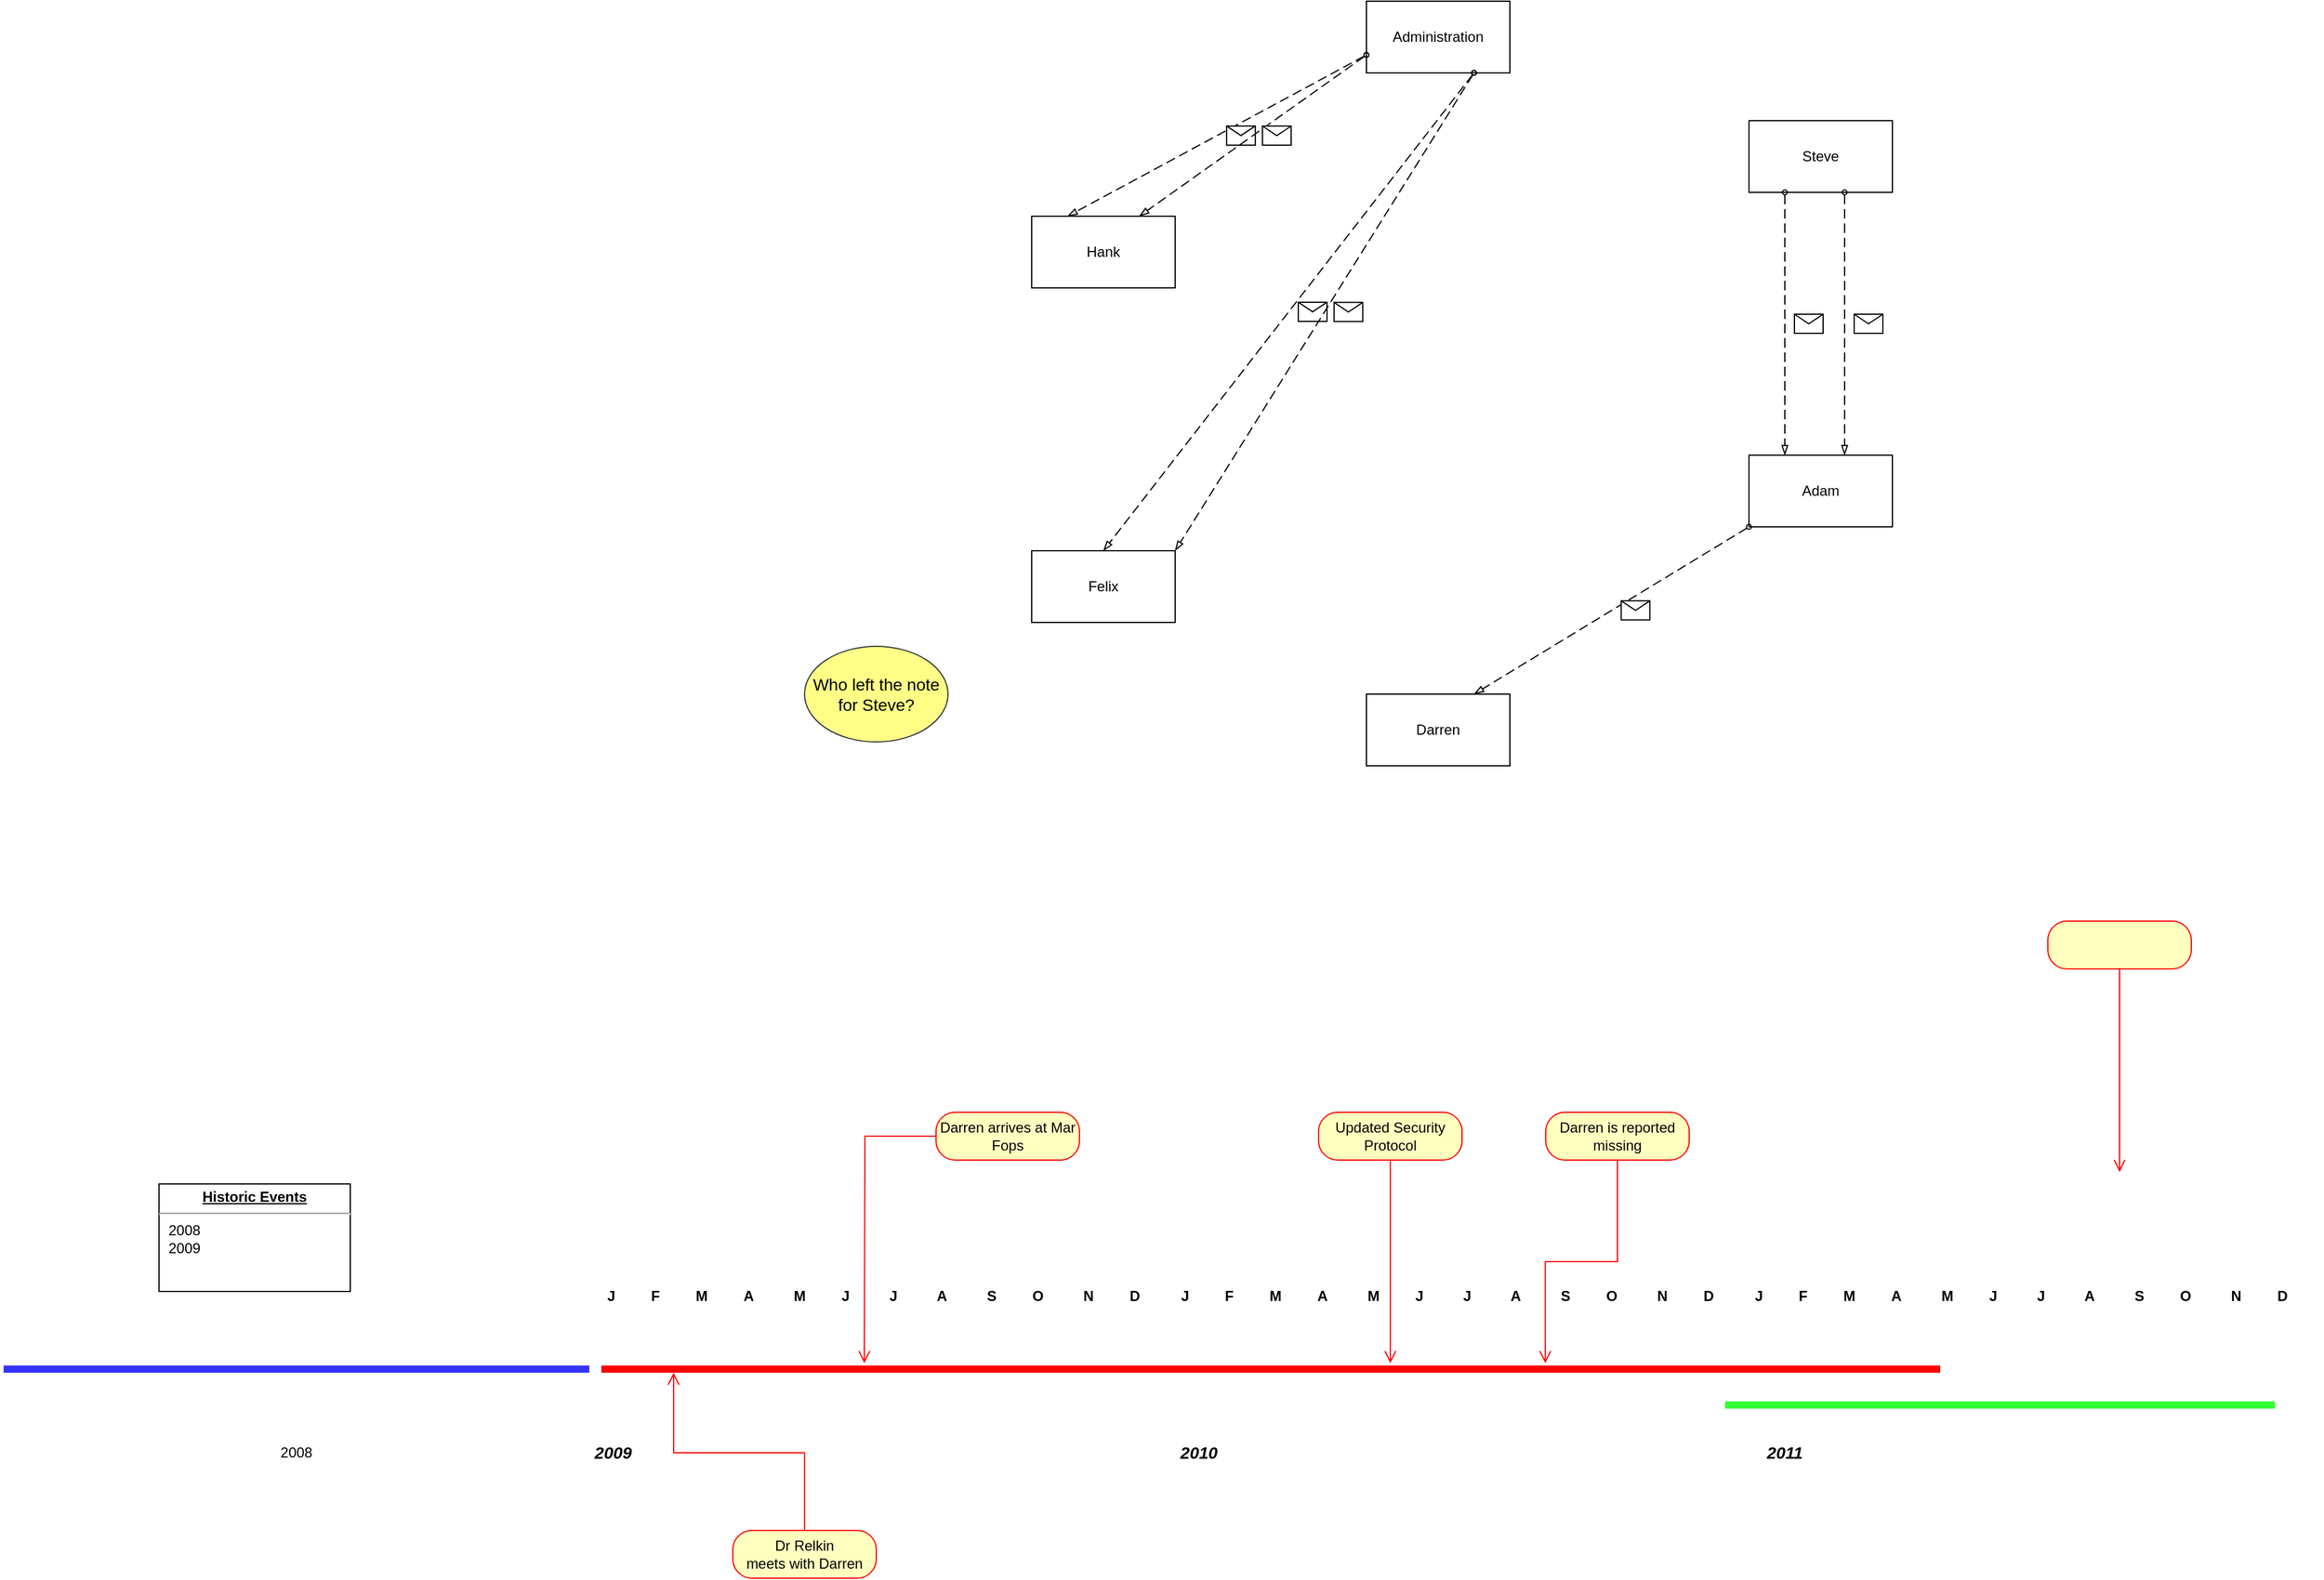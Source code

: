 <mxfile version="15.9.4" type="github">
  <diagram id="50J1hsUeFU688QyFhv9B" name="Page-1">
    <mxGraphModel dx="2220" dy="673" grid="1" gridSize="10" guides="1" tooltips="1" connect="1" arrows="1" fold="1" page="1" pageScale="1" pageWidth="827" pageHeight="1169" math="0" shadow="0">
      <root>
        <mxCell id="0" />
        <mxCell id="1" parent="0" />
        <mxCell id="q0hlCq6jyJoXcsFqNNth-1" value="Hank" style="rounded=0;whiteSpace=wrap;html=1;" vertex="1" parent="1">
          <mxGeometry x="40" y="200" width="120" height="60" as="geometry" />
        </mxCell>
        <mxCell id="q0hlCq6jyJoXcsFqNNth-2" value="Adam" style="rounded=0;whiteSpace=wrap;html=1;" vertex="1" parent="1">
          <mxGeometry x="640" y="400" width="120" height="60" as="geometry" />
        </mxCell>
        <mxCell id="q0hlCq6jyJoXcsFqNNth-3" value="Steve" style="rounded=0;whiteSpace=wrap;html=1;" vertex="1" parent="1">
          <mxGeometry x="640" y="120" width="120" height="60" as="geometry" />
        </mxCell>
        <mxCell id="q0hlCq6jyJoXcsFqNNth-4" value="Administration" style="rounded=0;whiteSpace=wrap;html=1;" vertex="1" parent="1">
          <mxGeometry x="320" y="20" width="120" height="60" as="geometry" />
        </mxCell>
        <mxCell id="q0hlCq6jyJoXcsFqNNth-62" value="Felix" style="rounded=0;whiteSpace=wrap;html=1;" vertex="1" parent="1">
          <mxGeometry x="40" y="480" width="120" height="60" as="geometry" />
        </mxCell>
        <mxCell id="q0hlCq6jyJoXcsFqNNth-67" value="" style="endArrow=blockThin;html=1;labelPosition=left;verticalLabelPosition=middle;align=right;verticalAlign=middle;dashed=1;dashPattern=8 4;endFill=0;startArrow=oval;startFill=0;endSize=6;startSize=4;rounded=0;exitX=0;exitY=0.75;exitDx=0;exitDy=0;entryX=0.25;entryY=0;entryDx=0;entryDy=0;" edge="1" parent="1" source="q0hlCq6jyJoXcsFqNNth-4" target="q0hlCq6jyJoXcsFqNNth-1">
          <mxGeometry relative="1" as="geometry">
            <mxPoint x="130" y="110" as="sourcePoint" />
            <mxPoint x="290" y="110" as="targetPoint" />
          </mxGeometry>
        </mxCell>
        <mxCell id="q0hlCq6jyJoXcsFqNNth-68" value="" style="shape=message;html=1;outlineConnect=0;labelPosition=left;verticalLabelPosition=middle;align=right;verticalAlign=middle;spacingRight=5;labelBackgroundColor=#ffffff;" vertex="1" parent="q0hlCq6jyJoXcsFqNNth-67">
          <mxGeometry width="24" height="16" relative="1" as="geometry">
            <mxPoint x="8" y="-8" as="offset" />
          </mxGeometry>
        </mxCell>
        <mxCell id="q0hlCq6jyJoXcsFqNNth-69" value="" style="endArrow=blockThin;html=1;labelPosition=left;verticalLabelPosition=middle;align=right;verticalAlign=middle;dashed=1;dashPattern=8 4;endFill=0;startArrow=oval;startFill=0;endSize=6;startSize=4;rounded=0;exitX=0;exitY=0.75;exitDx=0;exitDy=0;" edge="1" parent="1" source="q0hlCq6jyJoXcsFqNNth-4">
          <mxGeometry relative="1" as="geometry">
            <mxPoint x="350" y="80" as="sourcePoint" />
            <mxPoint x="130" y="200" as="targetPoint" />
          </mxGeometry>
        </mxCell>
        <mxCell id="q0hlCq6jyJoXcsFqNNth-70" value="" style="shape=message;html=1;outlineConnect=0;labelPosition=left;verticalLabelPosition=middle;align=right;verticalAlign=middle;spacingRight=5;labelBackgroundColor=#ffffff;" vertex="1" parent="q0hlCq6jyJoXcsFqNNth-69">
          <mxGeometry width="24" height="16" relative="1" as="geometry">
            <mxPoint x="8" y="-8" as="offset" />
          </mxGeometry>
        </mxCell>
        <mxCell id="q0hlCq6jyJoXcsFqNNth-71" value="" style="endArrow=blockThin;html=1;labelPosition=left;verticalLabelPosition=middle;align=right;verticalAlign=middle;dashed=1;dashPattern=8 4;endFill=0;startArrow=oval;startFill=0;endSize=6;startSize=4;rounded=0;exitX=0.25;exitY=1;exitDx=0;exitDy=0;entryX=0.25;entryY=0;entryDx=0;entryDy=0;" edge="1" parent="1" source="q0hlCq6jyJoXcsFqNNth-3" target="q0hlCq6jyJoXcsFqNNth-2">
          <mxGeometry relative="1" as="geometry">
            <mxPoint x="680" y="180" as="sourcePoint" />
            <mxPoint x="460" y="300" as="targetPoint" />
          </mxGeometry>
        </mxCell>
        <mxCell id="q0hlCq6jyJoXcsFqNNth-72" value="" style="shape=message;html=1;outlineConnect=0;labelPosition=left;verticalLabelPosition=middle;align=right;verticalAlign=middle;spacingRight=5;labelBackgroundColor=#ffffff;" vertex="1" parent="q0hlCq6jyJoXcsFqNNth-71">
          <mxGeometry width="24" height="16" relative="1" as="geometry">
            <mxPoint x="8" y="-8" as="offset" />
          </mxGeometry>
        </mxCell>
        <mxCell id="q0hlCq6jyJoXcsFqNNth-73" value="" style="endArrow=blockThin;html=1;labelPosition=left;verticalLabelPosition=middle;align=right;verticalAlign=middle;dashed=1;dashPattern=8 4;endFill=0;startArrow=oval;startFill=0;endSize=6;startSize=4;rounded=0;exitX=0.25;exitY=1;exitDx=0;exitDy=0;entryX=0.25;entryY=0;entryDx=0;entryDy=0;" edge="1" parent="1">
          <mxGeometry relative="1" as="geometry">
            <mxPoint x="720" y="180" as="sourcePoint" />
            <mxPoint x="720" y="400" as="targetPoint" />
          </mxGeometry>
        </mxCell>
        <mxCell id="q0hlCq6jyJoXcsFqNNth-74" value="" style="shape=message;html=1;outlineConnect=0;labelPosition=left;verticalLabelPosition=middle;align=right;verticalAlign=middle;spacingRight=5;labelBackgroundColor=#ffffff;" vertex="1" parent="q0hlCq6jyJoXcsFqNNth-73">
          <mxGeometry width="24" height="16" relative="1" as="geometry">
            <mxPoint x="8" y="-8" as="offset" />
          </mxGeometry>
        </mxCell>
        <mxCell id="q0hlCq6jyJoXcsFqNNth-75" value="" style="endArrow=blockThin;html=1;labelPosition=left;verticalLabelPosition=middle;align=right;verticalAlign=middle;dashed=1;dashPattern=8 4;endFill=0;startArrow=oval;startFill=0;endSize=6;startSize=4;rounded=0;exitX=0.75;exitY=1;exitDx=0;exitDy=0;entryX=0.5;entryY=0;entryDx=0;entryDy=0;" edge="1" parent="1" source="q0hlCq6jyJoXcsFqNNth-4" target="q0hlCq6jyJoXcsFqNNth-62">
          <mxGeometry relative="1" as="geometry">
            <mxPoint x="480" y="140" as="sourcePoint" />
            <mxPoint x="260" y="260" as="targetPoint" />
          </mxGeometry>
        </mxCell>
        <mxCell id="q0hlCq6jyJoXcsFqNNth-76" value="" style="shape=message;html=1;outlineConnect=0;labelPosition=left;verticalLabelPosition=middle;align=right;verticalAlign=middle;spacingRight=5;labelBackgroundColor=#ffffff;" vertex="1" parent="q0hlCq6jyJoXcsFqNNth-75">
          <mxGeometry width="24" height="16" relative="1" as="geometry">
            <mxPoint x="8" y="-8" as="offset" />
          </mxGeometry>
        </mxCell>
        <mxCell id="q0hlCq6jyJoXcsFqNNth-77" value="" style="endArrow=blockThin;html=1;labelPosition=left;verticalLabelPosition=middle;align=right;verticalAlign=middle;dashed=1;dashPattern=8 4;endFill=0;startArrow=oval;startFill=0;endSize=6;startSize=4;rounded=0;exitX=0.75;exitY=1;exitDx=0;exitDy=0;entryX=1;entryY=0;entryDx=0;entryDy=0;" edge="1" parent="1" source="q0hlCq6jyJoXcsFqNNth-4" target="q0hlCq6jyJoXcsFqNNth-62">
          <mxGeometry relative="1" as="geometry">
            <mxPoint x="420" y="90" as="sourcePoint" />
            <mxPoint x="110" y="490" as="targetPoint" />
          </mxGeometry>
        </mxCell>
        <mxCell id="q0hlCq6jyJoXcsFqNNth-78" value="" style="shape=message;html=1;outlineConnect=0;labelPosition=left;verticalLabelPosition=middle;align=right;verticalAlign=middle;spacingRight=5;labelBackgroundColor=#ffffff;" vertex="1" parent="q0hlCq6jyJoXcsFqNNth-77">
          <mxGeometry width="24" height="16" relative="1" as="geometry">
            <mxPoint x="8" y="-8" as="offset" />
          </mxGeometry>
        </mxCell>
        <mxCell id="q0hlCq6jyJoXcsFqNNth-79" value="Darren" style="rounded=0;whiteSpace=wrap;html=1;" vertex="1" parent="1">
          <mxGeometry x="320" y="600" width="120" height="60" as="geometry" />
        </mxCell>
        <mxCell id="q0hlCq6jyJoXcsFqNNth-80" value="" style="endArrow=blockThin;html=1;labelPosition=left;verticalLabelPosition=middle;align=right;verticalAlign=middle;dashed=1;dashPattern=8 4;endFill=0;startArrow=oval;startFill=0;endSize=6;startSize=4;rounded=0;entryX=0.75;entryY=0;entryDx=0;entryDy=0;exitX=0;exitY=1;exitDx=0;exitDy=0;" edge="1" parent="1" source="q0hlCq6jyJoXcsFqNNth-2" target="q0hlCq6jyJoXcsFqNNth-79">
          <mxGeometry relative="1" as="geometry">
            <mxPoint x="360" y="500" as="sourcePoint" />
            <mxPoint x="520" y="500" as="targetPoint" />
          </mxGeometry>
        </mxCell>
        <mxCell id="q0hlCq6jyJoXcsFqNNth-81" value="" style="shape=message;html=1;outlineConnect=0;labelPosition=left;verticalLabelPosition=middle;align=right;verticalAlign=middle;spacingRight=5;labelBackgroundColor=#ffffff;" vertex="1" parent="q0hlCq6jyJoXcsFqNNth-80">
          <mxGeometry width="24" height="16" relative="1" as="geometry">
            <mxPoint x="8" y="-8" as="offset" />
          </mxGeometry>
        </mxCell>
        <mxCell id="q0hlCq6jyJoXcsFqNNth-82" value="" style="shape=line;html=1;strokeWidth=6;strokeColor=#ff0000;" vertex="1" parent="1">
          <mxGeometry x="-320" y="1160" width="1120" height="10" as="geometry" />
        </mxCell>
        <mxCell id="q0hlCq6jyJoXcsFqNNth-86" value="2009" style="text;html=1;strokeColor=none;fillColor=none;align=center;verticalAlign=middle;whiteSpace=wrap;rounded=0;shadow=0;fontStyle=3;fontSize=14;" vertex="1" parent="1">
          <mxGeometry x="-340" y="1220" width="60" height="30" as="geometry" />
        </mxCell>
        <mxCell id="q0hlCq6jyJoXcsFqNNth-87" value="2011" style="text;html=1;strokeColor=none;fillColor=none;align=center;verticalAlign=middle;whiteSpace=wrap;rounded=0;shadow=0;fontStyle=3;fontSize=14;" vertex="1" parent="1">
          <mxGeometry x="640" y="1220" width="60" height="30" as="geometry" />
        </mxCell>
        <mxCell id="q0hlCq6jyJoXcsFqNNth-88" value="2010" style="text;html=1;strokeColor=none;fillColor=none;align=center;verticalAlign=middle;whiteSpace=wrap;rounded=0;shadow=0;fontStyle=3;fontSize=14;" vertex="1" parent="1">
          <mxGeometry x="150" y="1220" width="60" height="30" as="geometry" />
        </mxCell>
        <mxCell id="q0hlCq6jyJoXcsFqNNth-89" value="Darren arrives at Mar Fops" style="rounded=1;whiteSpace=wrap;html=1;arcSize=40;fontColor=#000000;fillColor=#ffffc0;strokeColor=#ff0000;" vertex="1" parent="1">
          <mxGeometry x="-40" y="950" width="120" height="40" as="geometry" />
        </mxCell>
        <mxCell id="q0hlCq6jyJoXcsFqNNth-90" value="" style="edgeStyle=orthogonalEdgeStyle;html=1;verticalAlign=bottom;endArrow=open;endSize=8;strokeColor=#ff0000;rounded=0;" edge="1" source="q0hlCq6jyJoXcsFqNNth-89" parent="1">
          <mxGeometry relative="1" as="geometry">
            <mxPoint x="-100" y="1160" as="targetPoint" />
          </mxGeometry>
        </mxCell>
        <mxCell id="q0hlCq6jyJoXcsFqNNth-93" value="" style="edgeStyle=orthogonalEdgeStyle;html=1;verticalAlign=bottom;endArrow=open;endSize=8;strokeColor=#ff0000;rounded=0;entryX=0.054;entryY=0.8;entryDx=0;entryDy=0;entryPerimeter=0;" edge="1" source="q0hlCq6jyJoXcsFqNNth-94" parent="1" target="q0hlCq6jyJoXcsFqNNth-82">
          <mxGeometry relative="1" as="geometry">
            <mxPoint x="250" y="1460" as="targetPoint" />
          </mxGeometry>
        </mxCell>
        <mxCell id="q0hlCq6jyJoXcsFqNNth-94" value="Dr Relkin&lt;br&gt;meets with Darren" style="rounded=1;whiteSpace=wrap;html=1;arcSize=40;fontColor=#000000;fillColor=#ffffc0;strokeColor=#ff0000;" vertex="1" parent="1">
          <mxGeometry x="-210" y="1300" width="120" height="40" as="geometry" />
        </mxCell>
        <mxCell id="q0hlCq6jyJoXcsFqNNth-95" value="" style="rounded=1;whiteSpace=wrap;html=1;arcSize=40;fontColor=#000000;fillColor=#ffffc0;strokeColor=#ff0000;" vertex="1" parent="1">
          <mxGeometry x="890" y="790" width="120" height="40" as="geometry" />
        </mxCell>
        <mxCell id="q0hlCq6jyJoXcsFqNNth-96" value="" style="edgeStyle=orthogonalEdgeStyle;html=1;verticalAlign=bottom;endArrow=open;endSize=8;strokeColor=#ff0000;rounded=0;" edge="1" source="q0hlCq6jyJoXcsFqNNth-95" parent="1">
          <mxGeometry relative="1" as="geometry">
            <mxPoint x="950" y="1000" as="targetPoint" />
          </mxGeometry>
        </mxCell>
        <mxCell id="q0hlCq6jyJoXcsFqNNth-97" value="Updated Security Protocol" style="rounded=1;whiteSpace=wrap;html=1;arcSize=40;fontColor=#000000;fillColor=#ffffc0;strokeColor=#ff0000;" vertex="1" parent="1">
          <mxGeometry x="280" y="950" width="120" height="40" as="geometry" />
        </mxCell>
        <mxCell id="q0hlCq6jyJoXcsFqNNth-98" value="" style="edgeStyle=orthogonalEdgeStyle;html=1;verticalAlign=bottom;endArrow=open;endSize=8;strokeColor=#ff0000;rounded=0;" edge="1" source="q0hlCq6jyJoXcsFqNNth-97" parent="1">
          <mxGeometry relative="1" as="geometry">
            <mxPoint x="340" y="1160" as="targetPoint" />
          </mxGeometry>
        </mxCell>
        <mxCell id="q0hlCq6jyJoXcsFqNNth-99" value="J         F         M         A          M         J          J          A          S         O          N         D" style="text;align=left;fontStyle=1;verticalAlign=middle;spacingLeft=3;spacingRight=3;strokeColor=none;rotatable=0;points=[[0,0.5],[1,0.5]];portConstraint=eastwest;" vertex="1" parent="1">
          <mxGeometry x="-320" y="1090" width="480" height="26" as="geometry" />
        </mxCell>
        <mxCell id="q0hlCq6jyJoXcsFqNNth-100" value="J         F         M         A          M         J          J          A          S         O          N         D" style="text;align=left;fontStyle=1;verticalAlign=middle;spacingLeft=3;spacingRight=3;strokeColor=none;rotatable=0;points=[[0,0.5],[1,0.5]];portConstraint=eastwest;" vertex="1" parent="1">
          <mxGeometry x="160" y="1090" width="480" height="26" as="geometry" />
        </mxCell>
        <mxCell id="q0hlCq6jyJoXcsFqNNth-102" value="J         F         M         A          M         J          J          A          S         O          N         D" style="text;align=left;fontStyle=1;verticalAlign=middle;spacingLeft=3;spacingRight=3;strokeColor=none;rotatable=0;points=[[0,0.5],[1,0.5]];portConstraint=eastwest;" vertex="1" parent="1">
          <mxGeometry x="640" y="1090" width="480" height="26" as="geometry" />
        </mxCell>
        <mxCell id="q0hlCq6jyJoXcsFqNNth-103" value="" style="shape=line;html=1;strokeWidth=6;strokeColor=#3333FF;" vertex="1" parent="1">
          <mxGeometry x="-820" y="1160" width="490" height="10" as="geometry" />
        </mxCell>
        <mxCell id="q0hlCq6jyJoXcsFqNNth-104" value="Darren is reported missing" style="rounded=1;whiteSpace=wrap;html=1;arcSize=40;fontColor=#000000;fillColor=#ffffc0;strokeColor=#ff0000;" vertex="1" parent="1">
          <mxGeometry x="470" y="950" width="120" height="40" as="geometry" />
        </mxCell>
        <mxCell id="q0hlCq6jyJoXcsFqNNth-105" value="" style="edgeStyle=orthogonalEdgeStyle;html=1;verticalAlign=bottom;endArrow=open;endSize=8;strokeColor=#ff0000;rounded=0;entryX=0.705;entryY=0;entryDx=0;entryDy=0;entryPerimeter=0;" edge="1" source="q0hlCq6jyJoXcsFqNNth-104" parent="1" target="q0hlCq6jyJoXcsFqNNth-82">
          <mxGeometry relative="1" as="geometry">
            <mxPoint x="550" y="1010" as="targetPoint" />
          </mxGeometry>
        </mxCell>
        <mxCell id="q0hlCq6jyJoXcsFqNNth-106" value="" style="shape=line;html=1;strokeWidth=6;strokeColor=#33FF33;" vertex="1" parent="1">
          <mxGeometry x="620" y="1190" width="460" height="10" as="geometry" />
        </mxCell>
        <mxCell id="q0hlCq6jyJoXcsFqNNth-107" value="2008" style="text;html=1;strokeColor=none;fillColor=none;align=center;verticalAlign=middle;whiteSpace=wrap;rounded=0;" vertex="1" parent="1">
          <mxGeometry x="-605" y="1220" width="60" height="30" as="geometry" />
        </mxCell>
        <mxCell id="q0hlCq6jyJoXcsFqNNth-114" value="&lt;p style=&quot;margin: 0px ; margin-top: 4px ; text-align: center ; text-decoration: underline&quot;&gt;&lt;b&gt;Historic Events&lt;/b&gt;&lt;/p&gt;&lt;hr&gt;&lt;p style=&quot;margin: 0px ; margin-left: 8px&quot;&gt;2008&lt;br&gt;2009&lt;/p&gt;" style="verticalAlign=top;align=left;overflow=fill;fontSize=12;fontFamily=Helvetica;html=1;shadow=0;strokeColor=#000000;" vertex="1" parent="1">
          <mxGeometry x="-690" y="1010" width="160" height="90" as="geometry" />
        </mxCell>
        <mxCell id="q0hlCq6jyJoXcsFqNNth-116" value="&lt;span&gt;Who left the note for Steve?&lt;/span&gt;" style="ellipse;whiteSpace=wrap;html=1;shadow=0;fontSize=14;strokeColor=#36393d;fillColor=#ffff88;" vertex="1" parent="1">
          <mxGeometry x="-150" y="560" width="120" height="80" as="geometry" />
        </mxCell>
      </root>
    </mxGraphModel>
  </diagram>
</mxfile>
